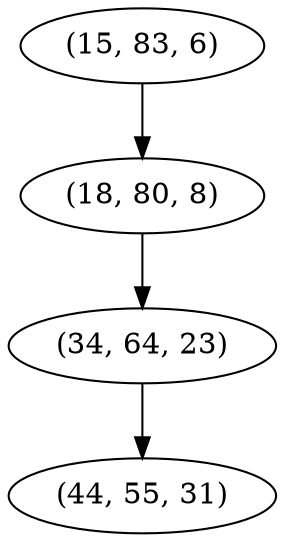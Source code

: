 digraph tree {
    "(15, 83, 6)";
    "(18, 80, 8)";
    "(34, 64, 23)";
    "(44, 55, 31)";
    "(15, 83, 6)" -> "(18, 80, 8)";
    "(18, 80, 8)" -> "(34, 64, 23)";
    "(34, 64, 23)" -> "(44, 55, 31)";
}
